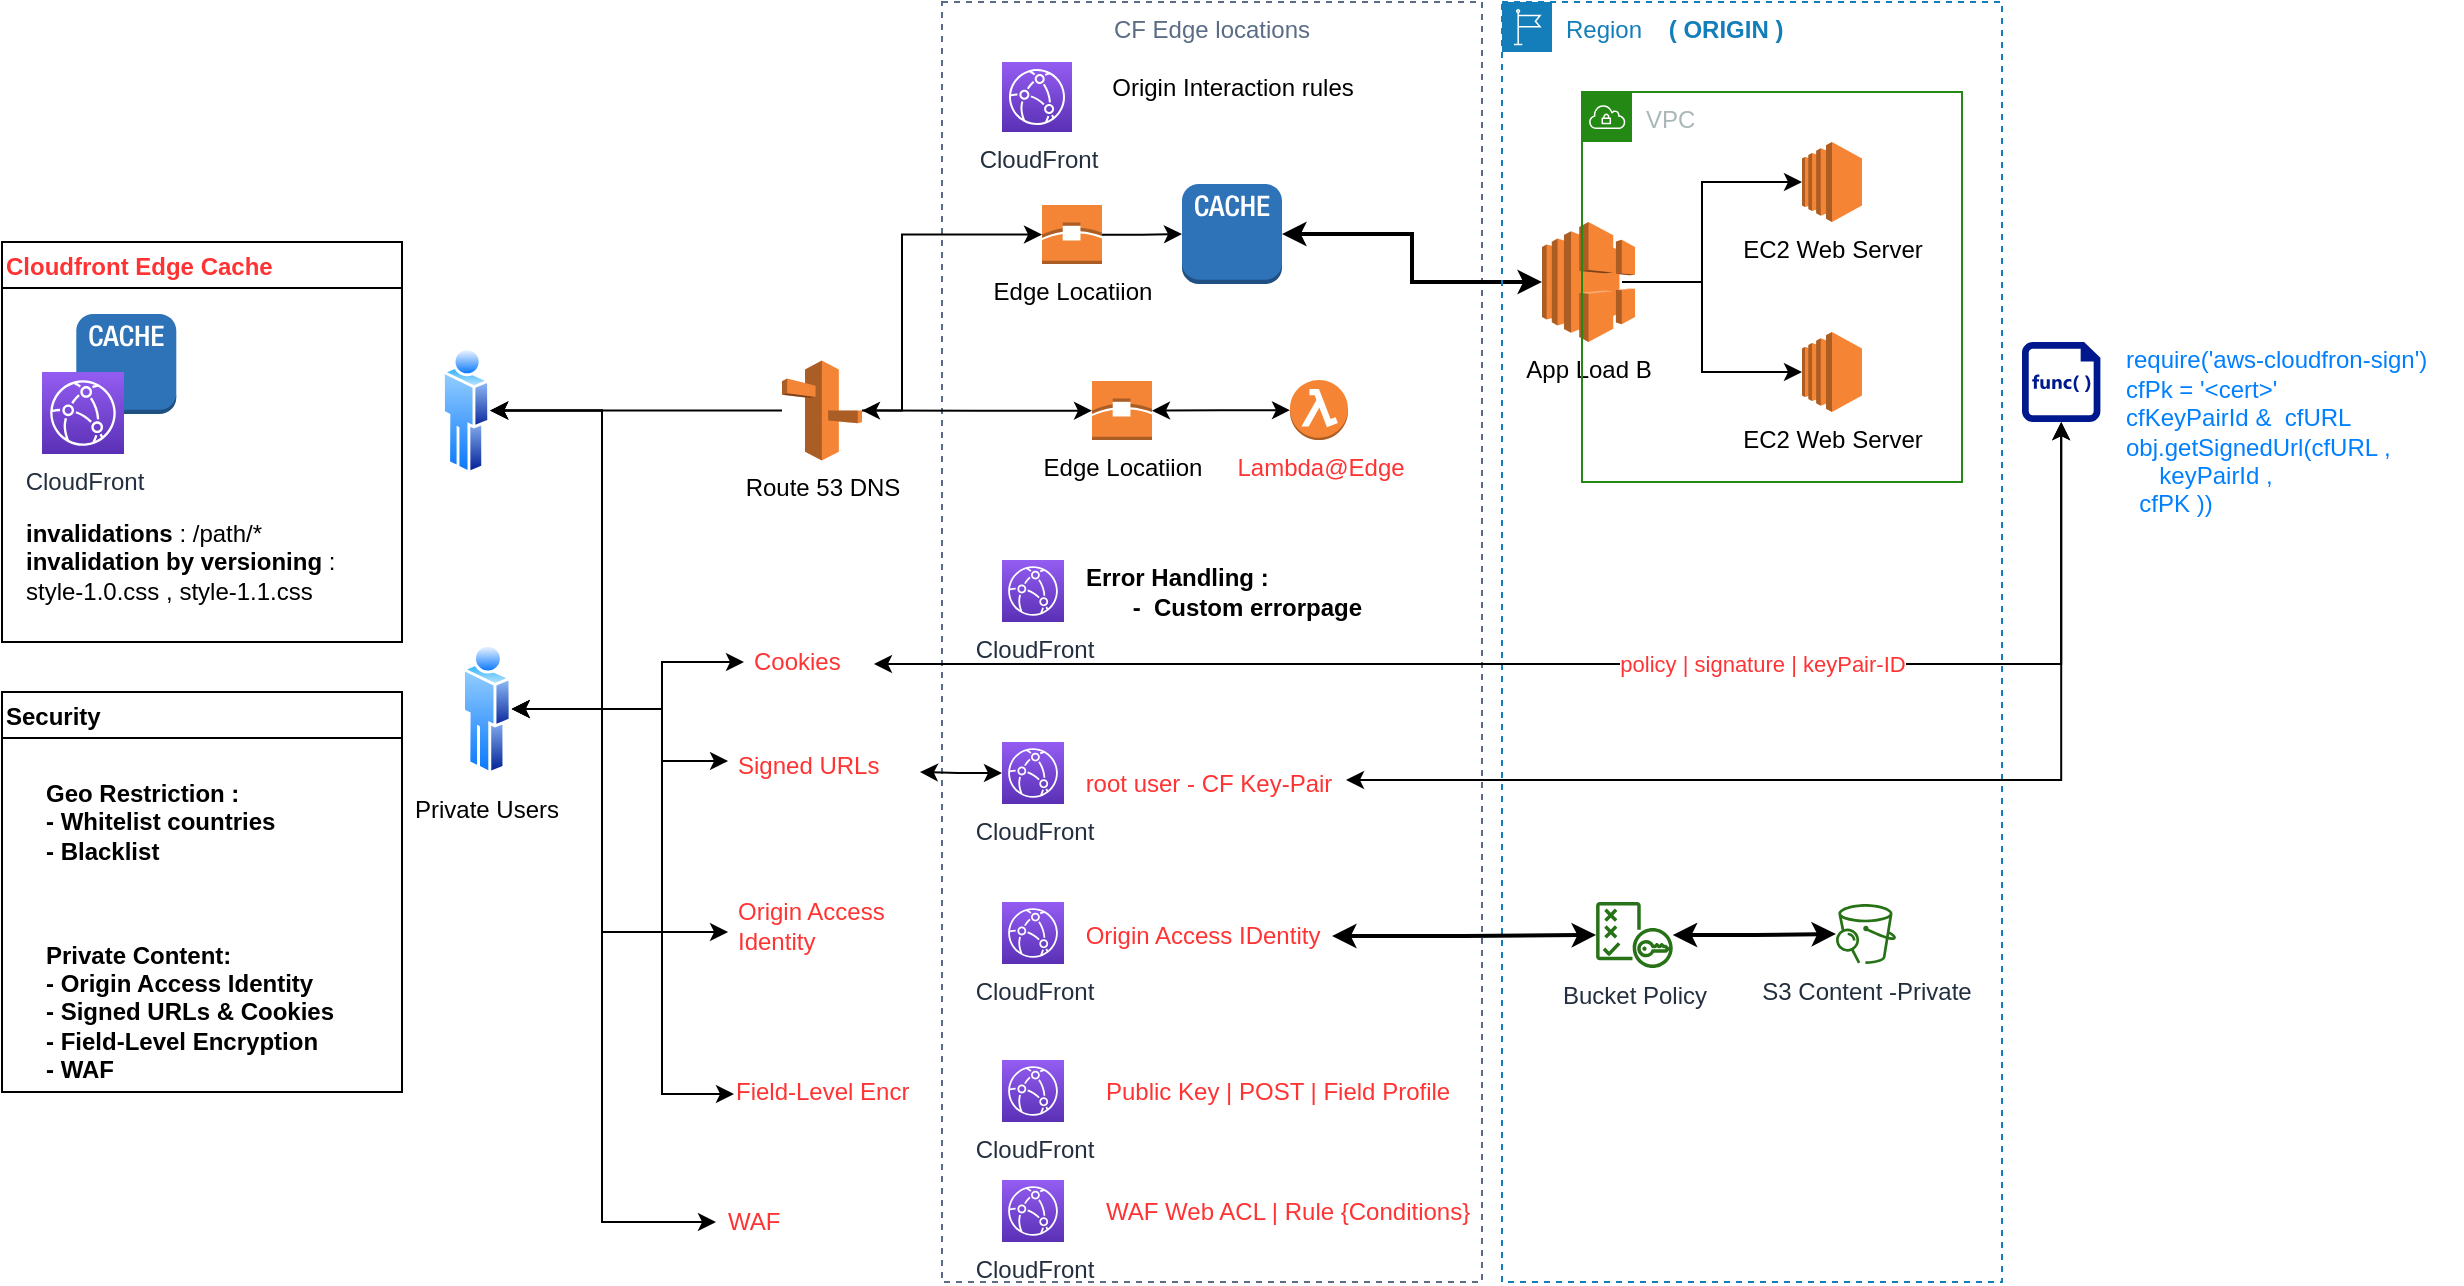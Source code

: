 <mxfile version="14.6.13" type="device"><diagram id="u-2oNM-7g6VCn0JdNRnE" name="Page-1"><mxGraphModel dx="2350" dy="483" grid="1" gridSize="10" guides="1" tooltips="1" connect="1" arrows="1" fold="1" page="1" pageScale="1" pageWidth="827" pageHeight="1169" math="0" shadow="0"><root><mxCell id="0"/><mxCell id="1" parent="0"/><mxCell id="qvHSoGiacP6V35FGozng-24" value="CF Edge locations" style="fillColor=none;strokeColor=#5A6C86;dashed=1;verticalAlign=top;fontStyle=0;fontColor=#5A6C86;" vertex="1" parent="1"><mxGeometry x="140" y="40" width="270" height="640" as="geometry"/></mxCell><mxCell id="qvHSoGiacP6V35FGozng-10" value="" style="edgeStyle=orthogonalEdgeStyle;rounded=0;orthogonalLoop=1;jettySize=auto;html=1;entryX=0;entryY=0.5;entryDx=0;entryDy=0;entryPerimeter=0;" edge="1" parent="1" source="qvHSoGiacP6V35FGozng-1" target="qvHSoGiacP6V35FGozng-26"><mxGeometry relative="1" as="geometry"><Array as="points"><mxPoint x="120" y="244"/><mxPoint x="120" y="156"/></Array></mxGeometry></mxCell><mxCell id="qvHSoGiacP6V35FGozng-12" value="" style="edgeStyle=orthogonalEdgeStyle;rounded=0;orthogonalLoop=1;jettySize=auto;html=1;" edge="1" parent="1" source="qvHSoGiacP6V35FGozng-1" target="qvHSoGiacP6V35FGozng-6"><mxGeometry relative="1" as="geometry"><mxPoint x="230" y="180" as="targetPoint"/></mxGeometry></mxCell><mxCell id="qvHSoGiacP6V35FGozng-1" value="Route 53 DNS" style="outlineConnect=0;dashed=0;verticalLabelPosition=bottom;verticalAlign=top;align=center;html=1;shape=mxgraph.aws3.route_53;fillColor=#F58536;gradientColor=none;" vertex="1" parent="1"><mxGeometry x="60" y="219.3" width="40" height="50" as="geometry"/></mxCell><mxCell id="qvHSoGiacP6V35FGozng-8" value="" style="edgeStyle=orthogonalEdgeStyle;rounded=0;orthogonalLoop=1;jettySize=auto;html=1;" edge="1" parent="1" target="qvHSoGiacP6V35FGozng-5"><mxGeometry relative="1" as="geometry"><mxPoint x="480" y="180" as="sourcePoint"/><Array as="points"><mxPoint x="520" y="180"/><mxPoint x="520" y="130"/></Array></mxGeometry></mxCell><mxCell id="qvHSoGiacP6V35FGozng-9" value="" style="edgeStyle=orthogonalEdgeStyle;rounded=0;orthogonalLoop=1;jettySize=auto;html=1;" edge="1" parent="1" source="qvHSoGiacP6V35FGozng-2" target="qvHSoGiacP6V35FGozng-4"><mxGeometry relative="1" as="geometry"><Array as="points"><mxPoint x="520" y="180"/><mxPoint x="520" y="225"/></Array></mxGeometry></mxCell><mxCell id="qvHSoGiacP6V35FGozng-2" value="App Load B" style="outlineConnect=0;dashed=0;verticalLabelPosition=bottom;verticalAlign=top;align=center;html=1;shape=mxgraph.aws3.elastic_load_balancing;fillColor=#F58534;gradientColor=none;" vertex="1" parent="1"><mxGeometry x="440" y="150" width="46.5" height="60" as="geometry"/></mxCell><mxCell id="qvHSoGiacP6V35FGozng-3" value="VPC" style="points=[[0,0],[0.25,0],[0.5,0],[0.75,0],[1,0],[1,0.25],[1,0.5],[1,0.75],[1,1],[0.75,1],[0.5,1],[0.25,1],[0,1],[0,0.75],[0,0.5],[0,0.25]];outlineConnect=0;gradientColor=none;html=1;whiteSpace=wrap;fontSize=12;fontStyle=0;shape=mxgraph.aws4.group;grIcon=mxgraph.aws4.group_vpc;strokeColor=#248814;fillColor=none;verticalAlign=top;align=left;spacingLeft=30;fontColor=#AAB7B8;dashed=0;" vertex="1" parent="1"><mxGeometry x="460" y="85" width="190" height="195" as="geometry"/></mxCell><mxCell id="qvHSoGiacP6V35FGozng-4" value="EC2 Web Server" style="outlineConnect=0;dashed=0;verticalLabelPosition=bottom;verticalAlign=top;align=center;html=1;shape=mxgraph.aws3.ec2;fillColor=#F58534;gradientColor=none;" vertex="1" parent="1"><mxGeometry x="570" y="205" width="30" height="40" as="geometry"/></mxCell><mxCell id="qvHSoGiacP6V35FGozng-5" value="EC2 Web Server" style="outlineConnect=0;dashed=0;verticalLabelPosition=bottom;verticalAlign=top;align=center;html=1;shape=mxgraph.aws3.ec2;fillColor=#F58534;gradientColor=none;" vertex="1" parent="1"><mxGeometry x="570" y="110" width="30" height="40" as="geometry"/></mxCell><mxCell id="qvHSoGiacP6V35FGozng-59" value="" style="edgeStyle=orthogonalEdgeStyle;rounded=0;orthogonalLoop=1;jettySize=auto;html=1;fontColor=#FF3333;startArrow=classic;startFill=1;strokeWidth=1;entryX=-0.033;entryY=0.6;entryDx=0;entryDy=0;entryPerimeter=0;" edge="1" parent="1" source="qvHSoGiacP6V35FGozng-6" target="qvHSoGiacP6V35FGozng-56"><mxGeometry relative="1" as="geometry"><mxPoint x="-140" y="279.3" as="targetPoint"/><Array as="points"><mxPoint x="-30" y="244"/><mxPoint x="-30" y="505"/></Array></mxGeometry></mxCell><mxCell id="qvHSoGiacP6V35FGozng-6" value="" style="aspect=fixed;perimeter=ellipsePerimeter;html=1;align=center;shadow=0;dashed=0;spacingTop=3;image;image=img/lib/active_directory/user.svg;" vertex="1" parent="1"><mxGeometry x="-110" y="211.8" width="24.05" height="65" as="geometry"/></mxCell><mxCell id="qvHSoGiacP6V35FGozng-13" value="CloudFront" style="points=[[0,0,0],[0.25,0,0],[0.5,0,0],[0.75,0,0],[1,0,0],[0,1,0],[0.25,1,0],[0.5,1,0],[0.75,1,0],[1,1,0],[0,0.25,0],[0,0.5,0],[0,0.75,0],[1,0.25,0],[1,0.5,0],[1,0.75,0]];outlineConnect=0;fontColor=#232F3E;gradientColor=#945DF2;gradientDirection=north;fillColor=#5A30B5;strokeColor=#ffffff;dashed=0;verticalLabelPosition=bottom;verticalAlign=top;align=center;html=1;fontSize=12;fontStyle=0;aspect=fixed;shape=mxgraph.aws4.resourceIcon;resIcon=mxgraph.aws4.cloudfront;" vertex="1" parent="1"><mxGeometry x="170" y="70" width="35" height="35" as="geometry"/></mxCell><mxCell id="qvHSoGiacP6V35FGozng-31" value="" style="edgeStyle=orthogonalEdgeStyle;rounded=0;orthogonalLoop=1;jettySize=auto;html=1;entryX=0;entryY=0.5;entryDx=0;entryDy=0;entryPerimeter=0;startArrow=classic;startFill=1;strokeWidth=2;" edge="1" parent="1" source="qvHSoGiacP6V35FGozng-14" target="qvHSoGiacP6V35FGozng-2"><mxGeometry relative="1" as="geometry"><mxPoint x="380" y="295" as="targetPoint"/></mxGeometry></mxCell><mxCell id="qvHSoGiacP6V35FGozng-14" value="" style="outlineConnect=0;dashed=0;verticalLabelPosition=bottom;verticalAlign=top;align=center;html=1;shape=mxgraph.aws3.cache_node;fillColor=#2E73B8;gradientColor=none;" vertex="1" parent="1"><mxGeometry x="260" y="131" width="50" height="50" as="geometry"/></mxCell><mxCell id="qvHSoGiacP6V35FGozng-17" value="&lt;br&gt;Origin Interaction rules" style="text;html=1;align=center;verticalAlign=middle;resizable=0;points=[];autosize=1;strokeColor=none;" vertex="1" parent="1"><mxGeometry x="215" y="60" width="140" height="30" as="geometry"/></mxCell><mxCell id="qvHSoGiacP6V35FGozng-20" value="&lt;b&gt;Error Handling :&lt;br&gt;&amp;nbsp; &amp;nbsp; &amp;nbsp; &amp;nbsp;-&amp;nbsp; Custom errorpage&lt;br&gt;&lt;/b&gt;" style="text;html=1;align=left;verticalAlign=middle;resizable=0;points=[];autosize=1;strokeColor=none;" vertex="1" parent="1"><mxGeometry x="210" y="320" width="150" height="30" as="geometry"/></mxCell><mxCell id="qvHSoGiacP6V35FGozng-41" value="" style="edgeStyle=orthogonalEdgeStyle;rounded=0;orthogonalLoop=1;jettySize=auto;html=1;startArrow=classic;startFill=1;strokeWidth=1;" edge="1" parent="1" source="qvHSoGiacP6V35FGozng-23" target="qvHSoGiacP6V35FGozng-1"><mxGeometry relative="1" as="geometry"/></mxCell><mxCell id="qvHSoGiacP6V35FGozng-23" value="Edge Locatiion" style="outlineConnect=0;dashed=0;verticalLabelPosition=bottom;verticalAlign=top;align=center;html=1;shape=mxgraph.aws3.edge_location;fillColor=#F58536;gradientColor=none;" vertex="1" parent="1"><mxGeometry x="215" y="229.55" width="30" height="29.5" as="geometry"/></mxCell><mxCell id="qvHSoGiacP6V35FGozng-27" value="" style="edgeStyle=orthogonalEdgeStyle;rounded=0;orthogonalLoop=1;jettySize=auto;html=1;" edge="1" parent="1" source="qvHSoGiacP6V35FGozng-26" target="qvHSoGiacP6V35FGozng-14"><mxGeometry relative="1" as="geometry"/></mxCell><mxCell id="qvHSoGiacP6V35FGozng-26" value="Edge Locatiion" style="outlineConnect=0;dashed=0;verticalLabelPosition=bottom;verticalAlign=top;align=center;html=1;shape=mxgraph.aws3.edge_location;fillColor=#F58536;gradientColor=none;" vertex="1" parent="1"><mxGeometry x="190" y="141.55" width="30" height="29.5" as="geometry"/></mxCell><mxCell id="qvHSoGiacP6V35FGozng-32" value="Region&amp;nbsp; &amp;nbsp;&lt;b&gt; ( ORIGIN )&lt;/b&gt;" style="points=[[0,0],[0.25,0],[0.5,0],[0.75,0],[1,0],[1,0.25],[1,0.5],[1,0.75],[1,1],[0.75,1],[0.5,1],[0.25,1],[0,1],[0,0.75],[0,0.5],[0,0.25]];outlineConnect=0;gradientColor=none;html=1;whiteSpace=wrap;fontSize=12;fontStyle=0;shape=mxgraph.aws4.group;grIcon=mxgraph.aws4.group_region;strokeColor=#147EBA;fillColor=none;verticalAlign=top;align=left;spacingLeft=30;fontColor=#147EBA;dashed=1;" vertex="1" parent="1"><mxGeometry x="420" y="40" width="250" height="640" as="geometry"/></mxCell><mxCell id="qvHSoGiacP6V35FGozng-33" value="Security" style="swimlane;align=left;" vertex="1" parent="1"><mxGeometry x="-330" y="385" width="200" height="200" as="geometry"/></mxCell><mxCell id="qvHSoGiacP6V35FGozng-22" value="&lt;b&gt;Geo Restriction :&amp;nbsp;&lt;br&gt;- Whitelist countries&lt;br&gt;- Blacklist&lt;br&gt;&lt;/b&gt;" style="text;html=1;align=left;verticalAlign=middle;resizable=0;points=[];autosize=1;strokeColor=none;" vertex="1" parent="qvHSoGiacP6V35FGozng-33"><mxGeometry x="20" y="40" width="130" height="50" as="geometry"/></mxCell><mxCell id="qvHSoGiacP6V35FGozng-34" value="&lt;b&gt;Private Content:&amp;nbsp;&lt;br&gt;- Origin Access Identity&lt;br&gt;- Signed URLs &amp;amp; Cookies&lt;br&gt;- Field-Level Encryption&lt;br&gt;- WAF&lt;br&gt;&lt;/b&gt;" style="text;html=1;align=left;verticalAlign=middle;resizable=0;points=[];autosize=1;strokeColor=none;" vertex="1" parent="qvHSoGiacP6V35FGozng-33"><mxGeometry x="20" y="120" width="160" height="80" as="geometry"/></mxCell><mxCell id="qvHSoGiacP6V35FGozng-35" value="S3 Content -Private" style="outlineConnect=0;fontColor=#232F3E;gradientColor=none;fillColor=#277116;strokeColor=none;dashed=0;verticalLabelPosition=bottom;verticalAlign=top;align=center;html=1;fontSize=12;fontStyle=0;aspect=fixed;pointerEvents=1;shape=mxgraph.aws4.s3_storage_lens;" vertex="1" parent="1"><mxGeometry x="587" y="491" width="30" height="30" as="geometry"/></mxCell><mxCell id="qvHSoGiacP6V35FGozng-37" value="" style="edgeStyle=orthogonalEdgeStyle;rounded=0;orthogonalLoop=1;jettySize=auto;html=1;startArrow=classic;startFill=1;strokeWidth=2;" edge="1" parent="1" source="qvHSoGiacP6V35FGozng-36" target="qvHSoGiacP6V35FGozng-35"><mxGeometry relative="1" as="geometry"/></mxCell><mxCell id="qvHSoGiacP6V35FGozng-36" value="Bucket Policy" style="outlineConnect=0;fontColor=#232F3E;gradientColor=none;fillColor=#277116;strokeColor=none;dashed=0;verticalLabelPosition=bottom;verticalAlign=top;align=center;html=1;fontSize=12;fontStyle=0;aspect=fixed;pointerEvents=1;shape=mxgraph.aws4.policy;" vertex="1" parent="1"><mxGeometry x="467" y="490" width="38.42" height="33" as="geometry"/></mxCell><mxCell id="qvHSoGiacP6V35FGozng-40" value="" style="edgeStyle=orthogonalEdgeStyle;rounded=0;orthogonalLoop=1;jettySize=auto;html=1;startArrow=classic;startFill=1;strokeWidth=2;" edge="1" parent="1" source="qvHSoGiacP6V35FGozng-38" target="qvHSoGiacP6V35FGozng-36"><mxGeometry relative="1" as="geometry"><mxPoint x="377" y="513" as="targetPoint"/></mxGeometry></mxCell><mxCell id="qvHSoGiacP6V35FGozng-38" value="Origin Access IDentity" style="text;html=1;align=center;verticalAlign=middle;resizable=0;points=[];autosize=1;strokeColor=none;fontColor=#FF3333;" vertex="1" parent="1"><mxGeometry x="205" y="497" width="130" height="20" as="geometry"/></mxCell><mxCell id="qvHSoGiacP6V35FGozng-46" value="" style="edgeStyle=orthogonalEdgeStyle;rounded=0;orthogonalLoop=1;jettySize=auto;html=1;startArrow=classic;startFill=1;strokeWidth=1;entryX=-0.033;entryY=0.4;entryDx=0;entryDy=0;entryPerimeter=0;exitX=1;exitY=0.5;exitDx=0;exitDy=0;" edge="1" parent="1" source="qvHSoGiacP6V35FGozng-42" target="qvHSoGiacP6V35FGozng-51"><mxGeometry relative="1" as="geometry"><mxPoint x="18.5" y="365.005" as="targetPoint"/><Array as="points"><mxPoint y="394"/><mxPoint y="420"/></Array></mxGeometry></mxCell><mxCell id="qvHSoGiacP6V35FGozng-58" value="" style="edgeStyle=orthogonalEdgeStyle;rounded=0;orthogonalLoop=1;jettySize=auto;html=1;fontColor=#FF3333;startArrow=classic;startFill=1;strokeWidth=1;entryX=-0.05;entryY=0.5;entryDx=0;entryDy=0;entryPerimeter=0;" edge="1" parent="1" source="qvHSoGiacP6V35FGozng-42" target="qvHSoGiacP6V35FGozng-54"><mxGeometry relative="1" as="geometry"><mxPoint x="-180.0" y="346.49" as="targetPoint"/><Array as="points"><mxPoint y="394"/><mxPoint y="370"/></Array></mxGeometry></mxCell><mxCell id="qvHSoGiacP6V35FGozng-70" value="" style="edgeStyle=orthogonalEdgeStyle;rounded=0;orthogonalLoop=1;jettySize=auto;html=1;fontColor=#FF3333;startArrow=classic;startFill=1;strokeWidth=1;entryX=0.01;entryY=0.55;entryDx=0;entryDy=0;entryPerimeter=0;" edge="1" parent="1" source="qvHSoGiacP6V35FGozng-42" target="qvHSoGiacP6V35FGozng-66"><mxGeometry relative="1" as="geometry"><mxPoint x="-87.6" y="507.02" as="targetPoint"/><Array as="points"><mxPoint y="394"/><mxPoint y="586"/></Array></mxGeometry></mxCell><mxCell id="qvHSoGiacP6V35FGozng-76" value="" style="edgeStyle=orthogonalEdgeStyle;rounded=0;orthogonalLoop=1;jettySize=auto;html=1;fontColor=#FF3333;startArrow=classic;startFill=1;strokeWidth=1;exitX=1;exitY=0.5;exitDx=0;exitDy=0;" edge="1" parent="1" source="qvHSoGiacP6V35FGozng-6"><mxGeometry relative="1" as="geometry"><mxPoint x="27" y="650" as="targetPoint"/><Array as="points"><mxPoint x="-30" y="244"/><mxPoint x="-30" y="650"/></Array></mxGeometry></mxCell><mxCell id="qvHSoGiacP6V35FGozng-42" value="Private Users" style="aspect=fixed;perimeter=ellipsePerimeter;html=1;align=center;shadow=0;dashed=0;spacingTop=3;image;image=img/lib/active_directory/user.svg;" vertex="1" parent="1"><mxGeometry x="-100" y="360" width="24.8" height="67.02" as="geometry"/></mxCell><mxCell id="qvHSoGiacP6V35FGozng-53" value="" style="edgeStyle=orthogonalEdgeStyle;rounded=0;orthogonalLoop=1;jettySize=auto;html=1;fontColor=#FF3333;startArrow=classic;startFill=1;strokeWidth=1;" edge="1" parent="1" source="qvHSoGiacP6V35FGozng-43"><mxGeometry relative="1" as="geometry"><mxPoint x="342" y="429" as="targetPoint"/><Array as="points"><mxPoint x="700" y="429"/></Array></mxGeometry></mxCell><mxCell id="qvHSoGiacP6V35FGozng-55" value="" style="edgeStyle=orthogonalEdgeStyle;rounded=0;orthogonalLoop=1;jettySize=auto;html=1;fontColor=#FF3333;startArrow=classic;startFill=1;strokeWidth=1;entryX=1.033;entryY=0.55;entryDx=0;entryDy=0;entryPerimeter=0;" edge="1" parent="1" source="qvHSoGiacP6V35FGozng-43" target="qvHSoGiacP6V35FGozng-54"><mxGeometry relative="1" as="geometry"><mxPoint x="790" y="500" as="targetPoint"/><Array as="points"><mxPoint x="700" y="371"/></Array></mxGeometry></mxCell><mxCell id="qvHSoGiacP6V35FGozng-60" value="policy | signature | keyPair-ID" style="edgeLabel;html=1;align=center;verticalAlign=middle;resizable=0;points=[];fontColor=#FF3333;" vertex="1" connectable="0" parent="qvHSoGiacP6V35FGozng-55"><mxGeometry x="-0.243" relative="1" as="geometry"><mxPoint as="offset"/></mxGeometry></mxCell><mxCell id="qvHSoGiacP6V35FGozng-43" value="" style="aspect=fixed;pointerEvents=1;shadow=0;dashed=0;html=1;strokeColor=none;labelPosition=center;verticalLabelPosition=bottom;verticalAlign=top;align=center;fillColor=#00188D;shape=mxgraph.mscae.enterprise.code_file" vertex="1" parent="1"><mxGeometry x="680" y="210" width="39.2" height="40" as="geometry"/></mxCell><mxCell id="qvHSoGiacP6V35FGozng-44" value="&lt;font style=&quot;font-size: 12px&quot; color=&quot;#007fff&quot;&gt;require('aws-cloudfron-sign')&lt;br&gt;cfPk = '&amp;lt;cert&amp;gt;'&lt;br&gt;cfKeyPairId &amp;amp;&amp;nbsp; cfURL&lt;br&gt;obj.getSignedUrl(cfURL ,&lt;br&gt;&amp;nbsp; &amp;nbsp; &amp;nbsp;keyPairId ,&amp;nbsp;&lt;br&gt;&amp;nbsp; cfPK ))&lt;/font&gt;" style="text;html=1;align=left;verticalAlign=middle;resizable=0;points=[];autosize=1;strokeColor=none;" vertex="1" parent="1"><mxGeometry x="730" y="210" width="170" height="90" as="geometry"/></mxCell><mxCell id="qvHSoGiacP6V35FGozng-47" value="CloudFront" style="points=[[0,0,0],[0.25,0,0],[0.5,0,0],[0.75,0,0],[1,0,0],[0,1,0],[0.25,1,0],[0.5,1,0],[0.75,1,0],[1,1,0],[0,0.25,0],[0,0.5,0],[0,0.75,0],[1,0.25,0],[1,0.5,0],[1,0.75,0]];outlineConnect=0;fontColor=#232F3E;gradientColor=#945DF2;gradientDirection=north;fillColor=#5A30B5;strokeColor=#ffffff;dashed=0;verticalLabelPosition=bottom;verticalAlign=top;align=center;html=1;fontSize=12;fontStyle=0;aspect=fixed;shape=mxgraph.aws4.resourceIcon;resIcon=mxgraph.aws4.cloudfront;" vertex="1" parent="1"><mxGeometry x="170" y="490" width="31" height="31" as="geometry"/></mxCell><mxCell id="qvHSoGiacP6V35FGozng-49" value="root user - CF Key-Pair" style="text;html=1;align=center;verticalAlign=middle;resizable=0;points=[];autosize=1;strokeColor=none;fontColor=#FF3333;" vertex="1" parent="1"><mxGeometry x="203" y="421" width="140" height="20" as="geometry"/></mxCell><mxCell id="qvHSoGiacP6V35FGozng-61" value="" style="edgeStyle=orthogonalEdgeStyle;rounded=0;orthogonalLoop=1;jettySize=auto;html=1;fontColor=#FF3333;startArrow=classic;startFill=1;strokeWidth=1;entryX=1.033;entryY=0.675;entryDx=0;entryDy=0;entryPerimeter=0;" edge="1" parent="1" source="qvHSoGiacP6V35FGozng-50" target="qvHSoGiacP6V35FGozng-51"><mxGeometry relative="1" as="geometry"/></mxCell><mxCell id="qvHSoGiacP6V35FGozng-50" value="CloudFront" style="points=[[0,0,0],[0.25,0,0],[0.5,0,0],[0.75,0,0],[1,0,0],[0,1,0],[0.25,1,0],[0.5,1,0],[0.75,1,0],[1,1,0],[0,0.25,0],[0,0.5,0],[0,0.75,0],[1,0.25,0],[1,0.5,0],[1,0.75,0]];outlineConnect=0;fontColor=#232F3E;gradientColor=#945DF2;gradientDirection=north;fillColor=#5A30B5;strokeColor=#ffffff;dashed=0;verticalLabelPosition=bottom;verticalAlign=top;align=center;html=1;fontSize=12;fontStyle=0;aspect=fixed;shape=mxgraph.aws4.resourceIcon;resIcon=mxgraph.aws4.cloudfront;" vertex="1" parent="1"><mxGeometry x="170" y="410" width="31" height="31" as="geometry"/></mxCell><mxCell id="qvHSoGiacP6V35FGozng-51" value="Signed URLs" style="text;html=1;align=left;verticalAlign=middle;resizable=0;points=[];autosize=1;strokeColor=none;fontColor=#FF3333;" vertex="1" parent="1"><mxGeometry x="36" y="411.5" width="90" height="20" as="geometry"/></mxCell><mxCell id="qvHSoGiacP6V35FGozng-54" value="Cookies" style="text;html=1;align=left;verticalAlign=middle;resizable=0;points=[];autosize=1;strokeColor=none;fontColor=#FF3333;" vertex="1" parent="1"><mxGeometry x="44" y="360" width="60" height="20" as="geometry"/></mxCell><mxCell id="qvHSoGiacP6V35FGozng-56" value="Origin Access &lt;br&gt;Identity" style="text;html=1;align=left;verticalAlign=middle;resizable=0;points=[];autosize=1;strokeColor=none;fontColor=#FF3333;" vertex="1" parent="1"><mxGeometry x="36" y="487" width="90" height="30" as="geometry"/></mxCell><mxCell id="qvHSoGiacP6V35FGozng-65" value="Cloudfront Edge Cache" style="swimlane;fontColor=#FF3333;align=left;" vertex="1" parent="1"><mxGeometry x="-330" y="160" width="200" height="200" as="geometry"/></mxCell><mxCell id="qvHSoGiacP6V35FGozng-15" value="&lt;b&gt;invalidations&lt;/b&gt; : /path/*&lt;br&gt;&lt;b&gt;invalidation by versioning&lt;/b&gt; :&lt;br&gt;style-1.0.css , style-1.1.css" style="text;html=1;align=left;verticalAlign=middle;resizable=0;points=[];autosize=1;strokeColor=none;" vertex="1" parent="qvHSoGiacP6V35FGozng-65"><mxGeometry x="10" y="135" width="170" height="50" as="geometry"/></mxCell><mxCell id="qvHSoGiacP6V35FGozng-64" value="" style="group" vertex="1" connectable="0" parent="qvHSoGiacP6V35FGozng-65"><mxGeometry x="20" y="36" width="67.15" height="70" as="geometry"/></mxCell><mxCell id="qvHSoGiacP6V35FGozng-63" value="" style="outlineConnect=0;dashed=0;verticalLabelPosition=bottom;verticalAlign=top;align=center;html=1;shape=mxgraph.aws3.cache_node;fillColor=#2E73B8;gradientColor=none;" vertex="1" parent="qvHSoGiacP6V35FGozng-64"><mxGeometry x="17.15" width="50" height="50" as="geometry"/></mxCell><mxCell id="qvHSoGiacP6V35FGozng-62" value="CloudFront" style="points=[[0,0,0],[0.25,0,0],[0.5,0,0],[0.75,0,0],[1,0,0],[0,1,0],[0.25,1,0],[0.5,1,0],[0.75,1,0],[1,1,0],[0,0.25,0],[0,0.5,0],[0,0.75,0],[1,0.25,0],[1,0.5,0],[1,0.75,0]];outlineConnect=0;fontColor=#232F3E;gradientColor=#945DF2;gradientDirection=north;fillColor=#5A30B5;strokeColor=#ffffff;dashed=0;verticalLabelPosition=bottom;verticalAlign=top;align=center;html=1;fontSize=12;fontStyle=0;aspect=fixed;shape=mxgraph.aws4.resourceIcon;resIcon=mxgraph.aws4.cloudfront;" vertex="1" parent="qvHSoGiacP6V35FGozng-64"><mxGeometry y="29" width="41" height="41" as="geometry"/></mxCell><mxCell id="qvHSoGiacP6V35FGozng-66" value="Field-Level Encr" style="text;html=1;align=left;verticalAlign=middle;resizable=0;points=[];autosize=1;strokeColor=none;fontColor=#FF3333;" vertex="1" parent="1"><mxGeometry x="35" y="575" width="100" height="20" as="geometry"/></mxCell><mxCell id="qvHSoGiacP6V35FGozng-67" value="CloudFront" style="points=[[0,0,0],[0.25,0,0],[0.5,0,0],[0.75,0,0],[1,0,0],[0,1,0],[0.25,1,0],[0.5,1,0],[0.75,1,0],[1,1,0],[0,0.25,0],[0,0.5,0],[0,0.75,0],[1,0.25,0],[1,0.5,0],[1,0.75,0]];outlineConnect=0;fontColor=#232F3E;gradientColor=#945DF2;gradientDirection=north;fillColor=#5A30B5;strokeColor=#ffffff;dashed=0;verticalLabelPosition=bottom;verticalAlign=top;align=center;html=1;fontSize=12;fontStyle=0;aspect=fixed;shape=mxgraph.aws4.resourceIcon;resIcon=mxgraph.aws4.cloudfront;" vertex="1" parent="1"><mxGeometry x="170" y="569" width="31" height="31" as="geometry"/></mxCell><mxCell id="qvHSoGiacP6V35FGozng-68" value="Public Key | POST | Field Profile" style="text;html=1;align=left;verticalAlign=middle;resizable=0;points=[];autosize=1;strokeColor=none;fontColor=#FF3333;" vertex="1" parent="1"><mxGeometry x="220" y="575" width="190" height="20" as="geometry"/></mxCell><mxCell id="qvHSoGiacP6V35FGozng-71" value="WAF" style="text;html=1;align=left;verticalAlign=middle;resizable=0;points=[];autosize=1;strokeColor=none;fontColor=#FF3333;" vertex="1" parent="1"><mxGeometry x="31" y="640" width="40" height="20" as="geometry"/></mxCell><mxCell id="qvHSoGiacP6V35FGozng-72" value="CloudFront" style="points=[[0,0,0],[0.25,0,0],[0.5,0,0],[0.75,0,0],[1,0,0],[0,1,0],[0.25,1,0],[0.5,1,0],[0.75,1,0],[1,1,0],[0,0.25,0],[0,0.5,0],[0,0.75,0],[1,0.25,0],[1,0.5,0],[1,0.75,0]];outlineConnect=0;fontColor=#232F3E;gradientColor=#945DF2;gradientDirection=north;fillColor=#5A30B5;strokeColor=#ffffff;dashed=0;verticalLabelPosition=bottom;verticalAlign=top;align=center;html=1;fontSize=12;fontStyle=0;aspect=fixed;shape=mxgraph.aws4.resourceIcon;resIcon=mxgraph.aws4.cloudfront;" vertex="1" parent="1"><mxGeometry x="170" y="629" width="31" height="31" as="geometry"/></mxCell><mxCell id="qvHSoGiacP6V35FGozng-73" value="WAF Web ACL | Rule {Conditions}" style="text;html=1;align=left;verticalAlign=middle;resizable=0;points=[];autosize=1;strokeColor=none;fontColor=#FF3333;" vertex="1" parent="1"><mxGeometry x="220" y="635" width="200" height="20" as="geometry"/></mxCell><mxCell id="qvHSoGiacP6V35FGozng-74" value="CloudFront" style="points=[[0,0,0],[0.25,0,0],[0.5,0,0],[0.75,0,0],[1,0,0],[0,1,0],[0.25,1,0],[0.5,1,0],[0.75,1,0],[1,1,0],[0,0.25,0],[0,0.5,0],[0,0.75,0],[1,0.25,0],[1,0.5,0],[1,0.75,0]];outlineConnect=0;fontColor=#232F3E;gradientColor=#945DF2;gradientDirection=north;fillColor=#5A30B5;strokeColor=#ffffff;dashed=0;verticalLabelPosition=bottom;verticalAlign=top;align=center;html=1;fontSize=12;fontStyle=0;aspect=fixed;shape=mxgraph.aws4.resourceIcon;resIcon=mxgraph.aws4.cloudfront;" vertex="1" parent="1"><mxGeometry x="170" y="319" width="31" height="31" as="geometry"/></mxCell><mxCell id="qvHSoGiacP6V35FGozng-78" value="" style="edgeStyle=orthogonalEdgeStyle;rounded=0;orthogonalLoop=1;jettySize=auto;html=1;fontColor=#FF3333;startArrow=classic;startFill=1;strokeWidth=1;" edge="1" parent="1" source="qvHSoGiacP6V35FGozng-77" target="qvHSoGiacP6V35FGozng-23"><mxGeometry relative="1" as="geometry"/></mxCell><mxCell id="qvHSoGiacP6V35FGozng-77" value="Lambda@Edge" style="outlineConnect=0;dashed=0;verticalLabelPosition=bottom;verticalAlign=top;align=center;html=1;shape=mxgraph.aws3.lambda_function;fillColor=#F58534;gradientColor=none;fontColor=#FF3333;" vertex="1" parent="1"><mxGeometry x="314" y="229.05" width="29" height="30" as="geometry"/></mxCell></root></mxGraphModel></diagram></mxfile>
